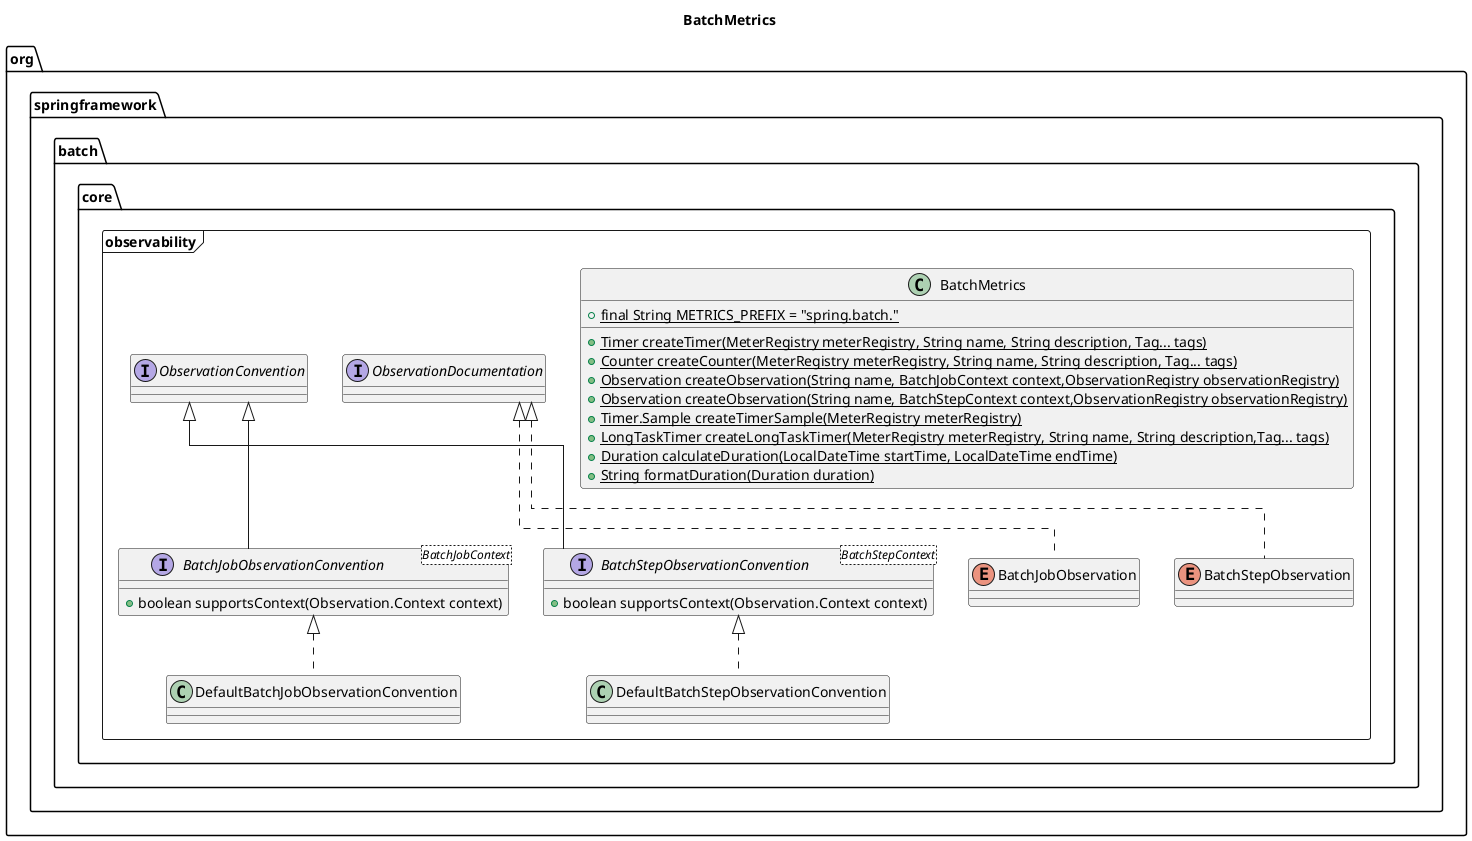 @startuml


skinparam linetype polyline
skinparam linetype ortho

title: BatchMetrics

package org.springframework.batch.core.observability <<Frame>> {
    class BatchMetrics {
        + {static} final String METRICS_PREFIX = "spring.batch."
        + {static} Timer createTimer(MeterRegistry meterRegistry, String name, String description, Tag... tags)
        + {static} Counter createCounter(MeterRegistry meterRegistry, String name, String description, Tag... tags)
        + {static} Observation createObservation(String name, BatchJobContext context,ObservationRegistry observationRegistry)
        + {static} Observation createObservation(String name, BatchStepContext context,ObservationRegistry observationRegistry)
        + {static} Timer.Sample createTimerSample(MeterRegistry meterRegistry)
        + {static} LongTaskTimer createLongTaskTimer(MeterRegistry meterRegistry, String name, String description,Tag... tags)
        + {static} Duration calculateDuration(LocalDateTime startTime, LocalDateTime endTime)
        + {static} String formatDuration(Duration duration)
    }
    enum BatchJobObservation implements ObservationDocumentation {
    }
    interface BatchJobObservationConvention<BatchJobContext> extends ObservationConvention {
        + boolean supportsContext(Observation.Context context)
    }

    class DefaultBatchJobObservationConvention implements BatchJobObservationConvention {

    }
    enum BatchStepObservation implements ObservationDocumentation {
    }
    interface BatchStepObservationConvention<BatchStepContext> extends ObservationConvention {
        + boolean supportsContext(Observation.Context context)
    }
    class DefaultBatchStepObservationConvention implements BatchStepObservationConvention {

    }
}
@enduml